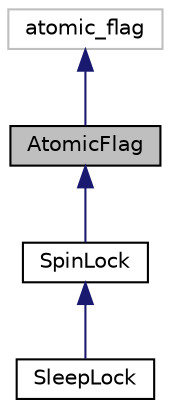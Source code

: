 digraph "AtomicFlag"
{
  edge [fontname="Helvetica",fontsize="10",labelfontname="Helvetica",labelfontsize="10"];
  node [fontname="Helvetica",fontsize="10",shape=record];
  Node0 [label="AtomicFlag",height=0.2,width=0.4,color="black", fillcolor="grey75", style="filled", fontcolor="black"];
  Node1 -> Node0 [dir="back",color="midnightblue",fontsize="10",style="solid",fontname="Helvetica"];
  Node1 [label="atomic_flag",height=0.2,width=0.4,color="grey75", fillcolor="white", style="filled"];
  Node0 -> Node2 [dir="back",color="midnightblue",fontsize="10",style="solid",fontname="Helvetica"];
  Node2 [label="SpinLock",height=0.2,width=0.4,color="black", fillcolor="white", style="filled",URL="$structevo_1_1_spin_lock.html",tooltip="Spin-lock for thread synchronization. "];
  Node2 -> Node3 [dir="back",color="midnightblue",fontsize="10",style="solid",fontname="Helvetica"];
  Node3 [label="SleepLock",height=0.2,width=0.4,color="black", fillcolor="white", style="filled",URL="$structevo_1_1_sleep_lock.html",tooltip="Variation of SpinLock for thread synchronization using sleep-wait. "];
}
